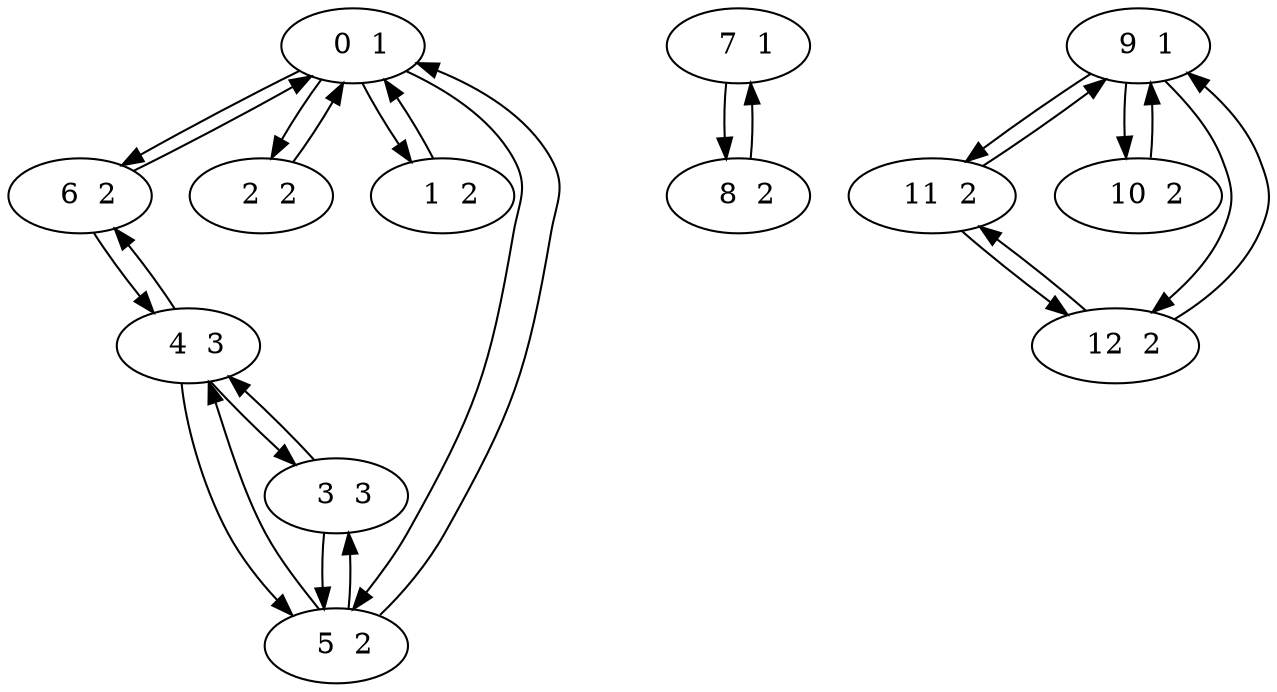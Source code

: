 digraph {
0 [label = "  0  1"];
"0"->"6";
"0"->"2";
"0"->"1";
"0"->"5";
1 [label = "  1  2"];
"1"->"0";
2 [label = "  2  2"];
"2"->"0";
3 [label = "  3  3"];
"3"->"5";
"3"->"4";
4 [label = "  4  3"];
"4"->"5";
"4"->"6";
"4"->"3";
5 [label = "  5  2"];
"5"->"3";
"5"->"4";
"5"->"0";
6 [label = "  6  2"];
"6"->"0";
"6"->"4";
7 [label = "  7  1"];
"7"->"8";
8 [label = "  8  2"];
"8"->"7";
9 [label = "  9  1"];
"9"->"11";
"9"->"10";
"9"->"12";
10 [label = "  10  2"];
"10"->"9";
11 [label = "  11  2"];
"11"->"9";
"11"->"12";
12 [label = "  12  2"];
"12"->"11";
"12"->"9";
}
